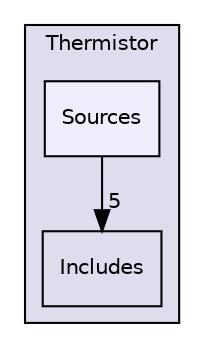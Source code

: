 digraph "Thermistor/Sources" {
  compound=true
  node [ fontsize="10", fontname="Helvetica"];
  edge [ labelfontsize="10", labelfontname="Helvetica"];
  subgraph clusterdir_0405da3192f0505fb4c6a3db66126bf4 {
    graph [ bgcolor="#ddddee", pencolor="black", label="Thermistor" fontname="Helvetica", fontsize="10", URL="dir_0405da3192f0505fb4c6a3db66126bf4.html"]
  dir_d55de51b9d77f985a80d96c4367bac9c [shape=box label="Includes" URL="dir_d55de51b9d77f985a80d96c4367bac9c.html"];
  dir_defdbca609dd4e9c7727e15b13bf1ee7 [shape=box, label="Sources", style="filled", fillcolor="#eeeeff", pencolor="black", URL="dir_defdbca609dd4e9c7727e15b13bf1ee7.html"];
  }
  dir_defdbca609dd4e9c7727e15b13bf1ee7->dir_d55de51b9d77f985a80d96c4367bac9c [headlabel="5", labeldistance=1.5 headhref="dir_000002_000001.html"];
}
